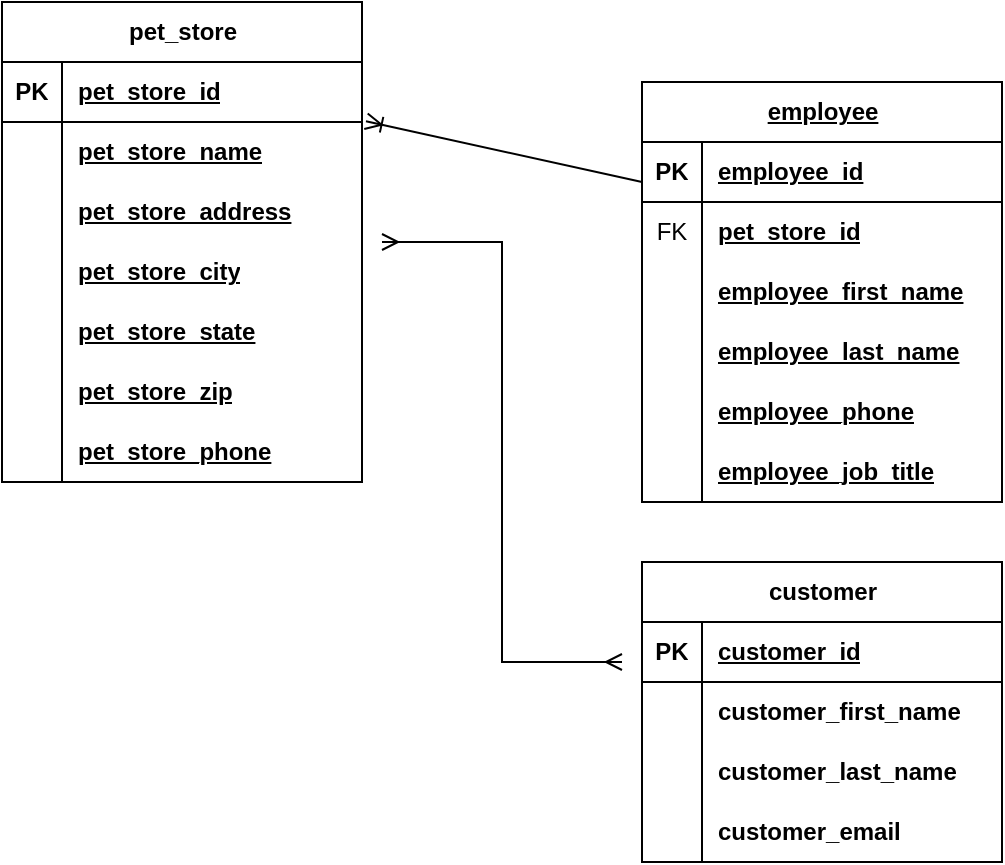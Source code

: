 <mxfile version="24.4.13" type="device">
  <diagram name="Page-1" id="U8hv8RfjQtccQhDEBDYQ">
    <mxGraphModel dx="1290" dy="621" grid="1" gridSize="10" guides="1" tooltips="1" connect="1" arrows="1" fold="1" page="1" pageScale="1" pageWidth="850" pageHeight="1100" math="0" shadow="0">
      <root>
        <mxCell id="0" />
        <mxCell id="1" parent="0" />
        <mxCell id="Szp1biNacnRPr0SzRwFg-1" value="pet_store" style="shape=table;startSize=30;container=1;collapsible=1;childLayout=tableLayout;fixedRows=1;rowLines=0;fontStyle=1;align=center;resizeLast=1;html=1;" parent="1" vertex="1">
          <mxGeometry x="120" y="40" width="180" height="240" as="geometry" />
        </mxCell>
        <mxCell id="Szp1biNacnRPr0SzRwFg-2" value="" style="shape=tableRow;horizontal=0;startSize=0;swimlaneHead=0;swimlaneBody=0;fillColor=none;collapsible=0;dropTarget=0;points=[[0,0.5],[1,0.5]];portConstraint=eastwest;top=0;left=0;right=0;bottom=1;" parent="Szp1biNacnRPr0SzRwFg-1" vertex="1">
          <mxGeometry y="30" width="180" height="30" as="geometry" />
        </mxCell>
        <mxCell id="Szp1biNacnRPr0SzRwFg-3" value="PK" style="shape=partialRectangle;connectable=0;fillColor=none;top=0;left=0;bottom=0;right=0;fontStyle=1;overflow=hidden;whiteSpace=wrap;html=1;" parent="Szp1biNacnRPr0SzRwFg-2" vertex="1">
          <mxGeometry width="30" height="30" as="geometry">
            <mxRectangle width="30" height="30" as="alternateBounds" />
          </mxGeometry>
        </mxCell>
        <mxCell id="Szp1biNacnRPr0SzRwFg-4" value="pet_store_id" style="shape=partialRectangle;connectable=0;fillColor=none;top=0;left=0;bottom=0;right=0;align=left;spacingLeft=6;fontStyle=5;overflow=hidden;whiteSpace=wrap;html=1;" parent="Szp1biNacnRPr0SzRwFg-2" vertex="1">
          <mxGeometry x="30" width="150" height="30" as="geometry">
            <mxRectangle width="150" height="30" as="alternateBounds" />
          </mxGeometry>
        </mxCell>
        <mxCell id="Szp1biNacnRPr0SzRwFg-8" value="" style="shape=tableRow;horizontal=0;startSize=0;swimlaneHead=0;swimlaneBody=0;fillColor=none;collapsible=0;dropTarget=0;points=[[0,0.5],[1,0.5]];portConstraint=eastwest;top=0;left=0;right=0;bottom=0;" parent="Szp1biNacnRPr0SzRwFg-1" vertex="1">
          <mxGeometry y="60" width="180" height="30" as="geometry" />
        </mxCell>
        <mxCell id="Szp1biNacnRPr0SzRwFg-9" value="" style="shape=partialRectangle;connectable=0;fillColor=none;top=0;left=0;bottom=0;right=0;editable=1;overflow=hidden;whiteSpace=wrap;html=1;" parent="Szp1biNacnRPr0SzRwFg-8" vertex="1">
          <mxGeometry width="30" height="30" as="geometry">
            <mxRectangle width="30" height="30" as="alternateBounds" />
          </mxGeometry>
        </mxCell>
        <mxCell id="Szp1biNacnRPr0SzRwFg-10" value="&lt;span style=&quot;font-weight: 700; text-decoration-line: underline;&quot;&gt;pet_store_name&lt;/span&gt;" style="shape=partialRectangle;connectable=0;fillColor=none;top=0;left=0;bottom=0;right=0;align=left;spacingLeft=6;overflow=hidden;whiteSpace=wrap;html=1;" parent="Szp1biNacnRPr0SzRwFg-8" vertex="1">
          <mxGeometry x="30" width="150" height="30" as="geometry">
            <mxRectangle width="150" height="30" as="alternateBounds" />
          </mxGeometry>
        </mxCell>
        <mxCell id="Szp1biNacnRPr0SzRwFg-11" value="" style="shape=tableRow;horizontal=0;startSize=0;swimlaneHead=0;swimlaneBody=0;fillColor=none;collapsible=0;dropTarget=0;points=[[0,0.5],[1,0.5]];portConstraint=eastwest;top=0;left=0;right=0;bottom=0;" parent="Szp1biNacnRPr0SzRwFg-1" vertex="1">
          <mxGeometry y="90" width="180" height="30" as="geometry" />
        </mxCell>
        <mxCell id="Szp1biNacnRPr0SzRwFg-12" value="" style="shape=partialRectangle;connectable=0;fillColor=none;top=0;left=0;bottom=0;right=0;editable=1;overflow=hidden;whiteSpace=wrap;html=1;" parent="Szp1biNacnRPr0SzRwFg-11" vertex="1">
          <mxGeometry width="30" height="30" as="geometry">
            <mxRectangle width="30" height="30" as="alternateBounds" />
          </mxGeometry>
        </mxCell>
        <mxCell id="Szp1biNacnRPr0SzRwFg-13" value="&lt;span style=&quot;font-weight: 700; text-decoration-line: underline;&quot;&gt;pet_store_address&lt;/span&gt;" style="shape=partialRectangle;connectable=0;fillColor=none;top=0;left=0;bottom=0;right=0;align=left;spacingLeft=6;overflow=hidden;whiteSpace=wrap;html=1;" parent="Szp1biNacnRPr0SzRwFg-11" vertex="1">
          <mxGeometry x="30" width="150" height="30" as="geometry">
            <mxRectangle width="150" height="30" as="alternateBounds" />
          </mxGeometry>
        </mxCell>
        <mxCell id="Szp1biNacnRPr0SzRwFg-40" style="shape=tableRow;horizontal=0;startSize=0;swimlaneHead=0;swimlaneBody=0;fillColor=none;collapsible=0;dropTarget=0;points=[[0,0.5],[1,0.5]];portConstraint=eastwest;top=0;left=0;right=0;bottom=0;" parent="Szp1biNacnRPr0SzRwFg-1" vertex="1">
          <mxGeometry y="120" width="180" height="30" as="geometry" />
        </mxCell>
        <mxCell id="Szp1biNacnRPr0SzRwFg-41" style="shape=partialRectangle;connectable=0;fillColor=none;top=0;left=0;bottom=0;right=0;editable=1;overflow=hidden;whiteSpace=wrap;html=1;" parent="Szp1biNacnRPr0SzRwFg-40" vertex="1">
          <mxGeometry width="30" height="30" as="geometry">
            <mxRectangle width="30" height="30" as="alternateBounds" />
          </mxGeometry>
        </mxCell>
        <mxCell id="Szp1biNacnRPr0SzRwFg-42" value="&lt;span style=&quot;font-weight: 700; text-decoration-line: underline;&quot;&gt;pet_store_city&lt;/span&gt;" style="shape=partialRectangle;connectable=0;fillColor=none;top=0;left=0;bottom=0;right=0;align=left;spacingLeft=6;overflow=hidden;whiteSpace=wrap;html=1;" parent="Szp1biNacnRPr0SzRwFg-40" vertex="1">
          <mxGeometry x="30" width="150" height="30" as="geometry">
            <mxRectangle width="150" height="30" as="alternateBounds" />
          </mxGeometry>
        </mxCell>
        <mxCell id="Szp1biNacnRPr0SzRwFg-43" style="shape=tableRow;horizontal=0;startSize=0;swimlaneHead=0;swimlaneBody=0;fillColor=none;collapsible=0;dropTarget=0;points=[[0,0.5],[1,0.5]];portConstraint=eastwest;top=0;left=0;right=0;bottom=0;" parent="Szp1biNacnRPr0SzRwFg-1" vertex="1">
          <mxGeometry y="150" width="180" height="30" as="geometry" />
        </mxCell>
        <mxCell id="Szp1biNacnRPr0SzRwFg-44" style="shape=partialRectangle;connectable=0;fillColor=none;top=0;left=0;bottom=0;right=0;editable=1;overflow=hidden;whiteSpace=wrap;html=1;" parent="Szp1biNacnRPr0SzRwFg-43" vertex="1">
          <mxGeometry width="30" height="30" as="geometry">
            <mxRectangle width="30" height="30" as="alternateBounds" />
          </mxGeometry>
        </mxCell>
        <mxCell id="Szp1biNacnRPr0SzRwFg-45" value="&lt;span style=&quot;font-weight: 700; text-decoration-line: underline;&quot;&gt;pet_store_state&lt;/span&gt;" style="shape=partialRectangle;connectable=0;fillColor=none;top=0;left=0;bottom=0;right=0;align=left;spacingLeft=6;overflow=hidden;whiteSpace=wrap;html=1;" parent="Szp1biNacnRPr0SzRwFg-43" vertex="1">
          <mxGeometry x="30" width="150" height="30" as="geometry">
            <mxRectangle width="150" height="30" as="alternateBounds" />
          </mxGeometry>
        </mxCell>
        <mxCell id="Szp1biNacnRPr0SzRwFg-46" style="shape=tableRow;horizontal=0;startSize=0;swimlaneHead=0;swimlaneBody=0;fillColor=none;collapsible=0;dropTarget=0;points=[[0,0.5],[1,0.5]];portConstraint=eastwest;top=0;left=0;right=0;bottom=0;" parent="Szp1biNacnRPr0SzRwFg-1" vertex="1">
          <mxGeometry y="180" width="180" height="30" as="geometry" />
        </mxCell>
        <mxCell id="Szp1biNacnRPr0SzRwFg-47" style="shape=partialRectangle;connectable=0;fillColor=none;top=0;left=0;bottom=0;right=0;editable=1;overflow=hidden;whiteSpace=wrap;html=1;" parent="Szp1biNacnRPr0SzRwFg-46" vertex="1">
          <mxGeometry width="30" height="30" as="geometry">
            <mxRectangle width="30" height="30" as="alternateBounds" />
          </mxGeometry>
        </mxCell>
        <mxCell id="Szp1biNacnRPr0SzRwFg-48" value="&lt;span style=&quot;font-weight: 700; text-decoration-line: underline;&quot;&gt;pet_store_zip&lt;/span&gt;" style="shape=partialRectangle;connectable=0;fillColor=none;top=0;left=0;bottom=0;right=0;align=left;spacingLeft=6;overflow=hidden;whiteSpace=wrap;html=1;" parent="Szp1biNacnRPr0SzRwFg-46" vertex="1">
          <mxGeometry x="30" width="150" height="30" as="geometry">
            <mxRectangle width="150" height="30" as="alternateBounds" />
          </mxGeometry>
        </mxCell>
        <mxCell id="Szp1biNacnRPr0SzRwFg-49" style="shape=tableRow;horizontal=0;startSize=0;swimlaneHead=0;swimlaneBody=0;fillColor=none;collapsible=0;dropTarget=0;points=[[0,0.5],[1,0.5]];portConstraint=eastwest;top=0;left=0;right=0;bottom=0;" parent="Szp1biNacnRPr0SzRwFg-1" vertex="1">
          <mxGeometry y="210" width="180" height="30" as="geometry" />
        </mxCell>
        <mxCell id="Szp1biNacnRPr0SzRwFg-50" style="shape=partialRectangle;connectable=0;fillColor=none;top=0;left=0;bottom=0;right=0;editable=1;overflow=hidden;whiteSpace=wrap;html=1;" parent="Szp1biNacnRPr0SzRwFg-49" vertex="1">
          <mxGeometry width="30" height="30" as="geometry">
            <mxRectangle width="30" height="30" as="alternateBounds" />
          </mxGeometry>
        </mxCell>
        <mxCell id="Szp1biNacnRPr0SzRwFg-51" value="&lt;span style=&quot;font-weight: 700; text-decoration-line: underline;&quot;&gt;pet_store_phone&lt;/span&gt;" style="shape=partialRectangle;connectable=0;fillColor=none;top=0;left=0;bottom=0;right=0;align=left;spacingLeft=6;overflow=hidden;whiteSpace=wrap;html=1;" parent="Szp1biNacnRPr0SzRwFg-49" vertex="1">
          <mxGeometry x="30" width="150" height="30" as="geometry">
            <mxRectangle width="150" height="30" as="alternateBounds" />
          </mxGeometry>
        </mxCell>
        <mxCell id="Szp1biNacnRPr0SzRwFg-14" value="&lt;span style=&quot;text-align: left; text-wrap: wrap; text-decoration-line: underline;&quot;&gt;employee&lt;/span&gt;" style="shape=table;startSize=30;container=1;collapsible=1;childLayout=tableLayout;fixedRows=1;rowLines=0;fontStyle=1;align=center;resizeLast=1;html=1;" parent="1" vertex="1">
          <mxGeometry x="440" y="80" width="180" height="210" as="geometry" />
        </mxCell>
        <mxCell id="Szp1biNacnRPr0SzRwFg-15" value="" style="shape=tableRow;horizontal=0;startSize=0;swimlaneHead=0;swimlaneBody=0;fillColor=none;collapsible=0;dropTarget=0;points=[[0,0.5],[1,0.5]];portConstraint=eastwest;top=0;left=0;right=0;bottom=1;" parent="Szp1biNacnRPr0SzRwFg-14" vertex="1">
          <mxGeometry y="30" width="180" height="30" as="geometry" />
        </mxCell>
        <mxCell id="Szp1biNacnRPr0SzRwFg-16" value="PK" style="shape=partialRectangle;connectable=0;fillColor=none;top=0;left=0;bottom=0;right=0;fontStyle=1;overflow=hidden;whiteSpace=wrap;html=1;" parent="Szp1biNacnRPr0SzRwFg-15" vertex="1">
          <mxGeometry width="30" height="30" as="geometry">
            <mxRectangle width="30" height="30" as="alternateBounds" />
          </mxGeometry>
        </mxCell>
        <mxCell id="Szp1biNacnRPr0SzRwFg-17" value="employee_id" style="shape=partialRectangle;connectable=0;fillColor=none;top=0;left=0;bottom=0;right=0;align=left;spacingLeft=6;fontStyle=5;overflow=hidden;whiteSpace=wrap;html=1;" parent="Szp1biNacnRPr0SzRwFg-15" vertex="1">
          <mxGeometry x="30" width="150" height="30" as="geometry">
            <mxRectangle width="150" height="30" as="alternateBounds" />
          </mxGeometry>
        </mxCell>
        <mxCell id="Szp1biNacnRPr0SzRwFg-18" value="" style="shape=tableRow;horizontal=0;startSize=0;swimlaneHead=0;swimlaneBody=0;fillColor=none;collapsible=0;dropTarget=0;points=[[0,0.5],[1,0.5]];portConstraint=eastwest;top=0;left=0;right=0;bottom=0;" parent="Szp1biNacnRPr0SzRwFg-14" vertex="1">
          <mxGeometry y="60" width="180" height="30" as="geometry" />
        </mxCell>
        <mxCell id="Szp1biNacnRPr0SzRwFg-19" value="FK" style="shape=partialRectangle;connectable=0;fillColor=none;top=0;left=0;bottom=0;right=0;editable=1;overflow=hidden;whiteSpace=wrap;html=1;" parent="Szp1biNacnRPr0SzRwFg-18" vertex="1">
          <mxGeometry width="30" height="30" as="geometry">
            <mxRectangle width="30" height="30" as="alternateBounds" />
          </mxGeometry>
        </mxCell>
        <mxCell id="Szp1biNacnRPr0SzRwFg-20" value="&lt;b&gt;&lt;u&gt;pet_store_id&lt;/u&gt;&lt;/b&gt;" style="shape=partialRectangle;connectable=0;fillColor=none;top=0;left=0;bottom=0;right=0;align=left;spacingLeft=6;overflow=hidden;whiteSpace=wrap;html=1;" parent="Szp1biNacnRPr0SzRwFg-18" vertex="1">
          <mxGeometry x="30" width="150" height="30" as="geometry">
            <mxRectangle width="150" height="30" as="alternateBounds" />
          </mxGeometry>
        </mxCell>
        <mxCell id="Szp1biNacnRPr0SzRwFg-21" value="" style="shape=tableRow;horizontal=0;startSize=0;swimlaneHead=0;swimlaneBody=0;fillColor=none;collapsible=0;dropTarget=0;points=[[0,0.5],[1,0.5]];portConstraint=eastwest;top=0;left=0;right=0;bottom=0;" parent="Szp1biNacnRPr0SzRwFg-14" vertex="1">
          <mxGeometry y="90" width="180" height="30" as="geometry" />
        </mxCell>
        <mxCell id="Szp1biNacnRPr0SzRwFg-22" value="" style="shape=partialRectangle;connectable=0;fillColor=none;top=0;left=0;bottom=0;right=0;editable=1;overflow=hidden;whiteSpace=wrap;html=1;" parent="Szp1biNacnRPr0SzRwFg-21" vertex="1">
          <mxGeometry width="30" height="30" as="geometry">
            <mxRectangle width="30" height="30" as="alternateBounds" />
          </mxGeometry>
        </mxCell>
        <mxCell id="Szp1biNacnRPr0SzRwFg-23" value="&lt;span style=&quot;font-weight: 700; text-decoration-line: underline;&quot;&gt;employee_first_name&lt;/span&gt;" style="shape=partialRectangle;connectable=0;fillColor=none;top=0;left=0;bottom=0;right=0;align=left;spacingLeft=6;overflow=hidden;whiteSpace=wrap;html=1;" parent="Szp1biNacnRPr0SzRwFg-21" vertex="1">
          <mxGeometry x="30" width="150" height="30" as="geometry">
            <mxRectangle width="150" height="30" as="alternateBounds" />
          </mxGeometry>
        </mxCell>
        <mxCell id="Szp1biNacnRPr0SzRwFg-24" value="" style="shape=tableRow;horizontal=0;startSize=0;swimlaneHead=0;swimlaneBody=0;fillColor=none;collapsible=0;dropTarget=0;points=[[0,0.5],[1,0.5]];portConstraint=eastwest;top=0;left=0;right=0;bottom=0;" parent="Szp1biNacnRPr0SzRwFg-14" vertex="1">
          <mxGeometry y="120" width="180" height="30" as="geometry" />
        </mxCell>
        <mxCell id="Szp1biNacnRPr0SzRwFg-25" value="" style="shape=partialRectangle;connectable=0;fillColor=none;top=0;left=0;bottom=0;right=0;editable=1;overflow=hidden;whiteSpace=wrap;html=1;" parent="Szp1biNacnRPr0SzRwFg-24" vertex="1">
          <mxGeometry width="30" height="30" as="geometry">
            <mxRectangle width="30" height="30" as="alternateBounds" />
          </mxGeometry>
        </mxCell>
        <mxCell id="Szp1biNacnRPr0SzRwFg-26" value="&lt;span style=&quot;font-weight: 700; text-decoration-line: underline;&quot;&gt;employee_last_name&lt;/span&gt;" style="shape=partialRectangle;connectable=0;fillColor=none;top=0;left=0;bottom=0;right=0;align=left;spacingLeft=6;overflow=hidden;whiteSpace=wrap;html=1;" parent="Szp1biNacnRPr0SzRwFg-24" vertex="1">
          <mxGeometry x="30" width="150" height="30" as="geometry">
            <mxRectangle width="150" height="30" as="alternateBounds" />
          </mxGeometry>
        </mxCell>
        <mxCell id="Szp1biNacnRPr0SzRwFg-52" style="shape=tableRow;horizontal=0;startSize=0;swimlaneHead=0;swimlaneBody=0;fillColor=none;collapsible=0;dropTarget=0;points=[[0,0.5],[1,0.5]];portConstraint=eastwest;top=0;left=0;right=0;bottom=0;" parent="Szp1biNacnRPr0SzRwFg-14" vertex="1">
          <mxGeometry y="150" width="180" height="30" as="geometry" />
        </mxCell>
        <mxCell id="Szp1biNacnRPr0SzRwFg-53" style="shape=partialRectangle;connectable=0;fillColor=none;top=0;left=0;bottom=0;right=0;editable=1;overflow=hidden;whiteSpace=wrap;html=1;" parent="Szp1biNacnRPr0SzRwFg-52" vertex="1">
          <mxGeometry width="30" height="30" as="geometry">
            <mxRectangle width="30" height="30" as="alternateBounds" />
          </mxGeometry>
        </mxCell>
        <mxCell id="Szp1biNacnRPr0SzRwFg-54" value="&lt;span style=&quot;font-weight: 700; text-decoration-line: underline;&quot;&gt;employee_phone&lt;/span&gt;" style="shape=partialRectangle;connectable=0;fillColor=none;top=0;left=0;bottom=0;right=0;align=left;spacingLeft=6;overflow=hidden;whiteSpace=wrap;html=1;" parent="Szp1biNacnRPr0SzRwFg-52" vertex="1">
          <mxGeometry x="30" width="150" height="30" as="geometry">
            <mxRectangle width="150" height="30" as="alternateBounds" />
          </mxGeometry>
        </mxCell>
        <mxCell id="Szp1biNacnRPr0SzRwFg-55" style="shape=tableRow;horizontal=0;startSize=0;swimlaneHead=0;swimlaneBody=0;fillColor=none;collapsible=0;dropTarget=0;points=[[0,0.5],[1,0.5]];portConstraint=eastwest;top=0;left=0;right=0;bottom=0;" parent="Szp1biNacnRPr0SzRwFg-14" vertex="1">
          <mxGeometry y="180" width="180" height="30" as="geometry" />
        </mxCell>
        <mxCell id="Szp1biNacnRPr0SzRwFg-56" style="shape=partialRectangle;connectable=0;fillColor=none;top=0;left=0;bottom=0;right=0;editable=1;overflow=hidden;whiteSpace=wrap;html=1;" parent="Szp1biNacnRPr0SzRwFg-55" vertex="1">
          <mxGeometry width="30" height="30" as="geometry">
            <mxRectangle width="30" height="30" as="alternateBounds" />
          </mxGeometry>
        </mxCell>
        <mxCell id="Szp1biNacnRPr0SzRwFg-57" value="&lt;span style=&quot;font-weight: 700; text-decoration-line: underline;&quot;&gt;employee_job_title&lt;/span&gt;" style="shape=partialRectangle;connectable=0;fillColor=none;top=0;left=0;bottom=0;right=0;align=left;spacingLeft=6;overflow=hidden;whiteSpace=wrap;html=1;" parent="Szp1biNacnRPr0SzRwFg-55" vertex="1">
          <mxGeometry x="30" width="150" height="30" as="geometry">
            <mxRectangle width="150" height="30" as="alternateBounds" />
          </mxGeometry>
        </mxCell>
        <mxCell id="Szp1biNacnRPr0SzRwFg-27" value="customer" style="shape=table;startSize=30;container=1;collapsible=1;childLayout=tableLayout;fixedRows=1;rowLines=0;fontStyle=1;align=center;resizeLast=1;html=1;" parent="1" vertex="1">
          <mxGeometry x="440" y="320" width="180" height="150" as="geometry" />
        </mxCell>
        <mxCell id="Szp1biNacnRPr0SzRwFg-28" value="" style="shape=tableRow;horizontal=0;startSize=0;swimlaneHead=0;swimlaneBody=0;fillColor=none;collapsible=0;dropTarget=0;points=[[0,0.5],[1,0.5]];portConstraint=eastwest;top=0;left=0;right=0;bottom=1;" parent="Szp1biNacnRPr0SzRwFg-27" vertex="1">
          <mxGeometry y="30" width="180" height="30" as="geometry" />
        </mxCell>
        <mxCell id="Szp1biNacnRPr0SzRwFg-29" value="PK" style="shape=partialRectangle;connectable=0;fillColor=none;top=0;left=0;bottom=0;right=0;fontStyle=1;overflow=hidden;whiteSpace=wrap;html=1;" parent="Szp1biNacnRPr0SzRwFg-28" vertex="1">
          <mxGeometry width="30" height="30" as="geometry">
            <mxRectangle width="30" height="30" as="alternateBounds" />
          </mxGeometry>
        </mxCell>
        <mxCell id="Szp1biNacnRPr0SzRwFg-30" value="&lt;span style=&quot;text-align: center; text-wrap: nowrap;&quot;&gt;customer_id&lt;/span&gt;" style="shape=partialRectangle;connectable=0;fillColor=none;top=0;left=0;bottom=0;right=0;align=left;spacingLeft=6;fontStyle=5;overflow=hidden;whiteSpace=wrap;html=1;" parent="Szp1biNacnRPr0SzRwFg-28" vertex="1">
          <mxGeometry x="30" width="150" height="30" as="geometry">
            <mxRectangle width="150" height="30" as="alternateBounds" />
          </mxGeometry>
        </mxCell>
        <mxCell id="Szp1biNacnRPr0SzRwFg-31" value="" style="shape=tableRow;horizontal=0;startSize=0;swimlaneHead=0;swimlaneBody=0;fillColor=none;collapsible=0;dropTarget=0;points=[[0,0.5],[1,0.5]];portConstraint=eastwest;top=0;left=0;right=0;bottom=0;" parent="Szp1biNacnRPr0SzRwFg-27" vertex="1">
          <mxGeometry y="60" width="180" height="30" as="geometry" />
        </mxCell>
        <mxCell id="Szp1biNacnRPr0SzRwFg-32" value="" style="shape=partialRectangle;connectable=0;fillColor=none;top=0;left=0;bottom=0;right=0;editable=1;overflow=hidden;whiteSpace=wrap;html=1;" parent="Szp1biNacnRPr0SzRwFg-31" vertex="1">
          <mxGeometry width="30" height="30" as="geometry">
            <mxRectangle width="30" height="30" as="alternateBounds" />
          </mxGeometry>
        </mxCell>
        <mxCell id="Szp1biNacnRPr0SzRwFg-33" value="&lt;span style=&quot;font-weight: 700; text-align: center; text-wrap: nowrap;&quot;&gt;customer_first_name&lt;/span&gt;" style="shape=partialRectangle;connectable=0;fillColor=none;top=0;left=0;bottom=0;right=0;align=left;spacingLeft=6;overflow=hidden;whiteSpace=wrap;html=1;" parent="Szp1biNacnRPr0SzRwFg-31" vertex="1">
          <mxGeometry x="30" width="150" height="30" as="geometry">
            <mxRectangle width="150" height="30" as="alternateBounds" />
          </mxGeometry>
        </mxCell>
        <mxCell id="Szp1biNacnRPr0SzRwFg-34" value="" style="shape=tableRow;horizontal=0;startSize=0;swimlaneHead=0;swimlaneBody=0;fillColor=none;collapsible=0;dropTarget=0;points=[[0,0.5],[1,0.5]];portConstraint=eastwest;top=0;left=0;right=0;bottom=0;" parent="Szp1biNacnRPr0SzRwFg-27" vertex="1">
          <mxGeometry y="90" width="180" height="30" as="geometry" />
        </mxCell>
        <mxCell id="Szp1biNacnRPr0SzRwFg-35" value="" style="shape=partialRectangle;connectable=0;fillColor=none;top=0;left=0;bottom=0;right=0;editable=1;overflow=hidden;whiteSpace=wrap;html=1;" parent="Szp1biNacnRPr0SzRwFg-34" vertex="1">
          <mxGeometry width="30" height="30" as="geometry">
            <mxRectangle width="30" height="30" as="alternateBounds" />
          </mxGeometry>
        </mxCell>
        <mxCell id="Szp1biNacnRPr0SzRwFg-36" value="&lt;span style=&quot;font-weight: 700; text-align: center; text-wrap: nowrap;&quot;&gt;customer_last_name&lt;/span&gt;" style="shape=partialRectangle;connectable=0;fillColor=none;top=0;left=0;bottom=0;right=0;align=left;spacingLeft=6;overflow=hidden;whiteSpace=wrap;html=1;" parent="Szp1biNacnRPr0SzRwFg-34" vertex="1">
          <mxGeometry x="30" width="150" height="30" as="geometry">
            <mxRectangle width="150" height="30" as="alternateBounds" />
          </mxGeometry>
        </mxCell>
        <mxCell id="Szp1biNacnRPr0SzRwFg-37" value="" style="shape=tableRow;horizontal=0;startSize=0;swimlaneHead=0;swimlaneBody=0;fillColor=none;collapsible=0;dropTarget=0;points=[[0,0.5],[1,0.5]];portConstraint=eastwest;top=0;left=0;right=0;bottom=0;" parent="Szp1biNacnRPr0SzRwFg-27" vertex="1">
          <mxGeometry y="120" width="180" height="30" as="geometry" />
        </mxCell>
        <mxCell id="Szp1biNacnRPr0SzRwFg-38" value="" style="shape=partialRectangle;connectable=0;fillColor=none;top=0;left=0;bottom=0;right=0;editable=1;overflow=hidden;whiteSpace=wrap;html=1;" parent="Szp1biNacnRPr0SzRwFg-37" vertex="1">
          <mxGeometry width="30" height="30" as="geometry">
            <mxRectangle width="30" height="30" as="alternateBounds" />
          </mxGeometry>
        </mxCell>
        <mxCell id="Szp1biNacnRPr0SzRwFg-39" value="&lt;span style=&quot;font-weight: 700; text-align: center; text-wrap: nowrap;&quot;&gt;customer_email&lt;/span&gt;" style="shape=partialRectangle;connectable=0;fillColor=none;top=0;left=0;bottom=0;right=0;align=left;spacingLeft=6;overflow=hidden;whiteSpace=wrap;html=1;" parent="Szp1biNacnRPr0SzRwFg-37" vertex="1">
          <mxGeometry x="30" width="150" height="30" as="geometry">
            <mxRectangle width="150" height="30" as="alternateBounds" />
          </mxGeometry>
        </mxCell>
        <mxCell id="Szp1biNacnRPr0SzRwFg-64" value="" style="fontSize=12;html=1;endArrow=ERoneToMany;rounded=0;entryX=1.011;entryY=-0.013;entryDx=0;entryDy=0;entryPerimeter=0;" parent="1" target="Szp1biNacnRPr0SzRwFg-8" edge="1">
          <mxGeometry width="100" height="100" relative="1" as="geometry">
            <mxPoint x="440" y="130" as="sourcePoint" />
            <mxPoint x="310" y="130" as="targetPoint" />
          </mxGeometry>
        </mxCell>
        <mxCell id="Szp1biNacnRPr0SzRwFg-65" value="" style="fontSize=12;html=1;endArrow=ERmany;startArrow=ERmany;rounded=0;edgeStyle=elbowEdgeStyle;" parent="1" edge="1">
          <mxGeometry width="100" height="100" relative="1" as="geometry">
            <mxPoint x="430" y="370" as="sourcePoint" />
            <mxPoint x="310" y="160" as="targetPoint" />
          </mxGeometry>
        </mxCell>
      </root>
    </mxGraphModel>
  </diagram>
</mxfile>

